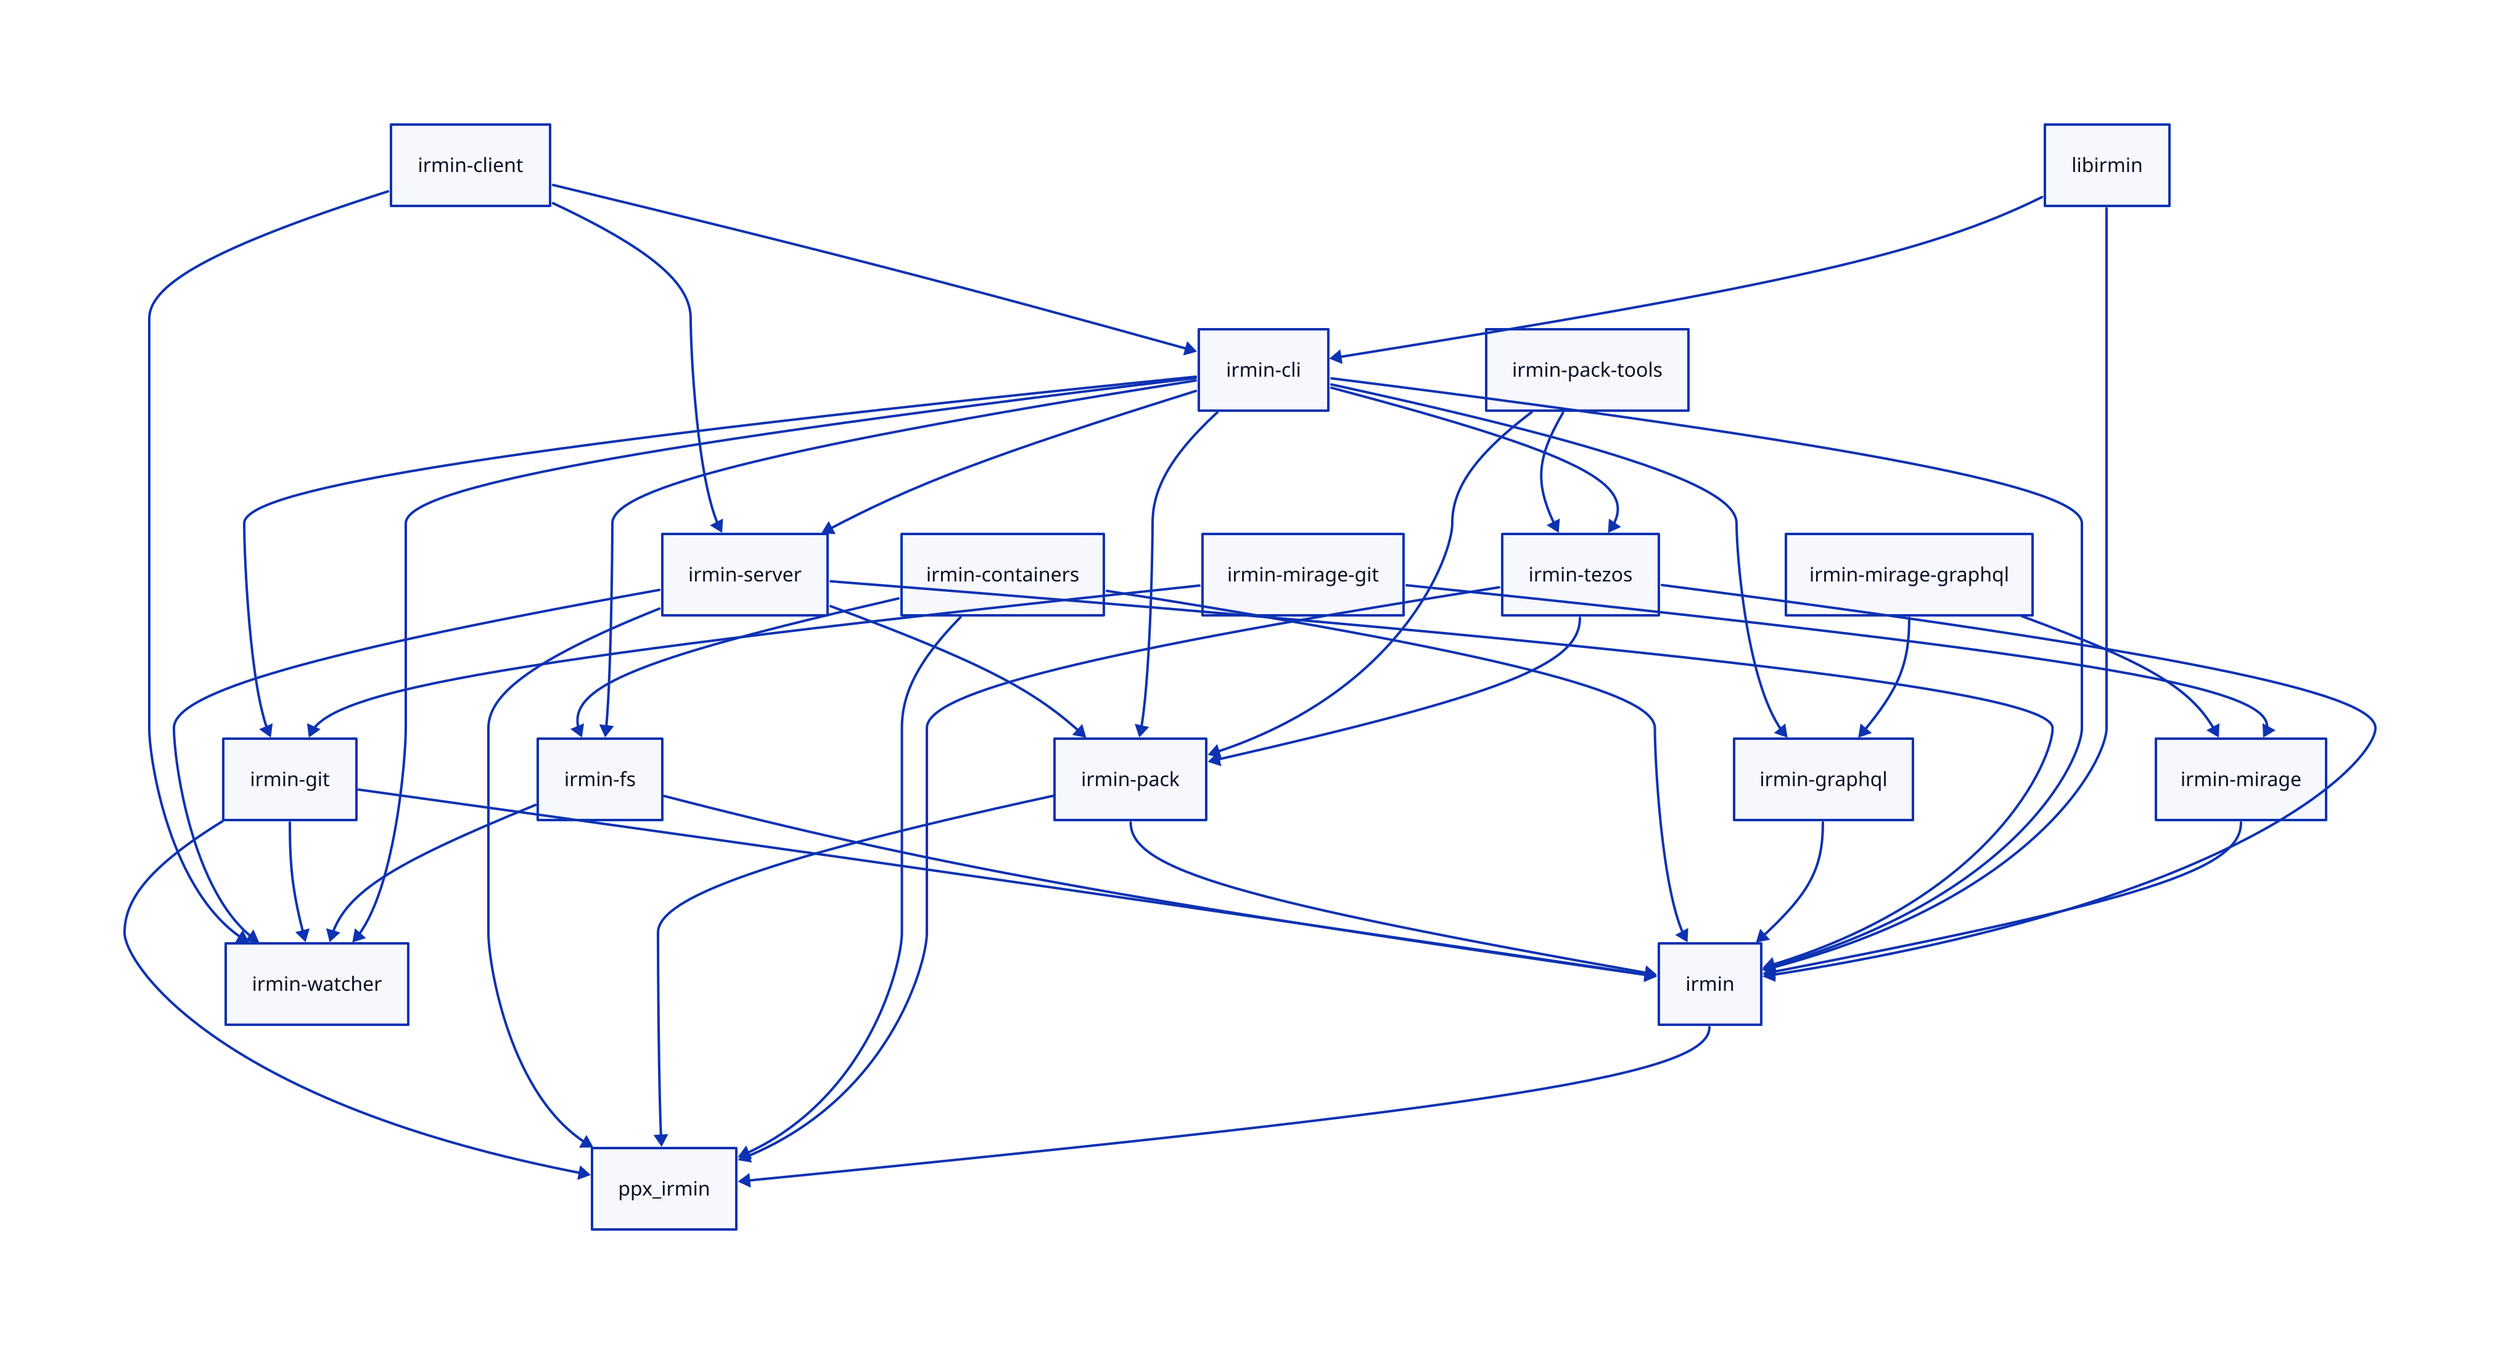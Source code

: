 direction: down

irmin-fs -> irmin
irmin-git -> irmin
irmin-pack -> irmin
irmin-containers -> irmin
irmin-graphql -> irmin
irmin-server -> irmin
irmin-cli -> irmin
libirmin -> irmin
irmin-mirage -> irmin
irmin-tezos -> irmin

irmin-git -> ppx_irmin
irmin-server -> ppx_irmin
irmin-pack -> ppx_irmin
irmin-containers -> ppx_irmin
irmin-tezos -> ppx_irmin
irmin -> ppx_irmin

irmin-client -> irmin-watcher
irmin-server -> irmin-watcher
irmin-git -> irmin-watcher
irmin-fs -> irmin-watcher
irmin-cli -> irmin-watcher

irmin-server -> irmin-pack
irmin-cli -> irmin-pack
irmin-pack-tools -> irmin-pack
irmin-tezos -> irmin-pack

irmin-containers -> irmin-fs
irmin-cli -> irmin-fs

irmin-cli -> irmin-git
irmin-mirage-git -> irmin-git

irmin-cli -> irmin-graphql
irmin-mirage-graphql -> irmin-graphql

irmin-mirage-graphql -> irmin-mirage
irmin-mirage-git -> irmin-mirage

irmin-client -> irmin-server
irmin-cli -> irmin-server

irmin-client -> irmin-cli
libirmin -> irmin-cli

irmin-pack-tools -> irmin-tezos
irmin-cli -> irmin-tezos

